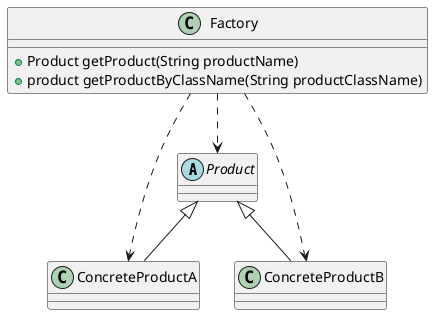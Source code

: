 @startuml

abstract class Product
class ConcreteProductA extends Product
class ConcreteProductB extends Product
class Factory {
    + Product getProduct(String productName)
    + product getProductByClassName(String productClassName)
}
Factory ..> Product
Factory ..> ConcreteProductA
Factory ..> ConcreteProductB

@enduml